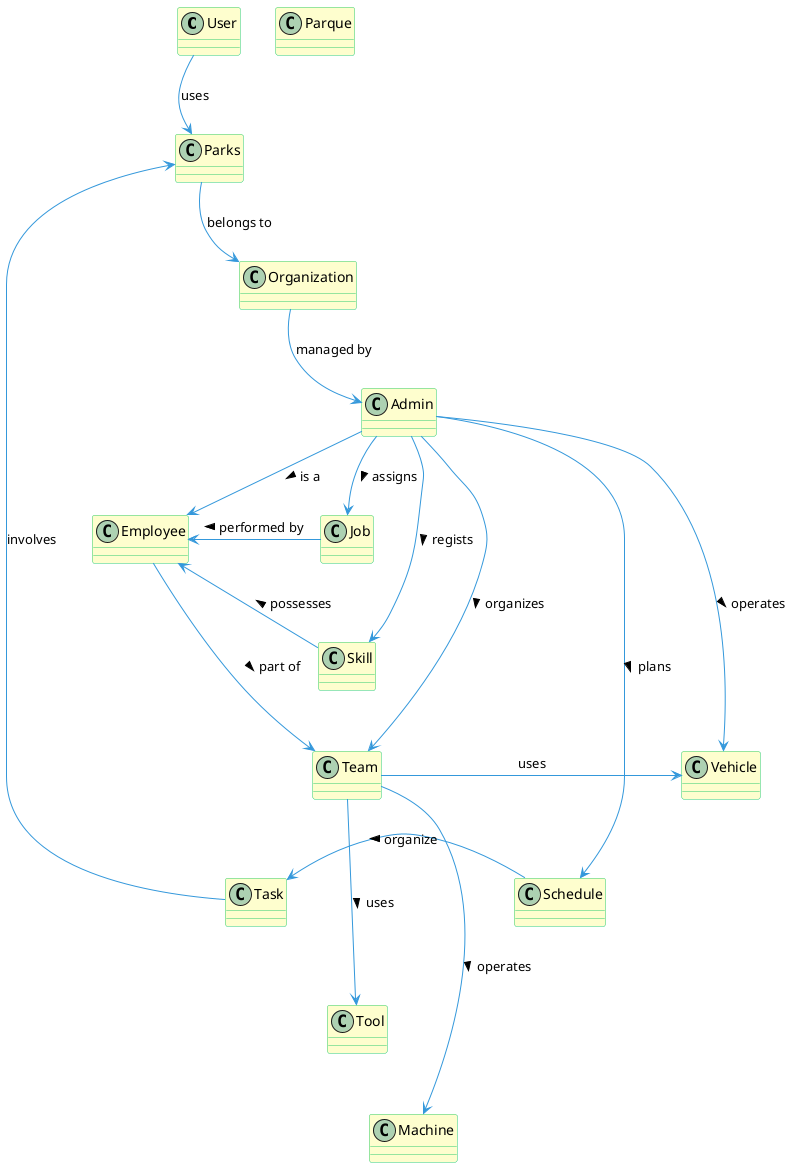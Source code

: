 @startuml

skinparam class {
    BackgroundColor #FEFECE
    ArrowColor #3498db
    BorderColor #2ecc71
}

skinparam classAttributeIconSize 0

class User {
}

class Parque {
}

class Organization {
}

class Admin {
}

class Employee {
}

class Job {
}

class Skill {
}

class Team {
}

class Vehicle {
}

class Schedule {
}

class Task {
}

class Tool {
}

class Machine {
}

' Relationships
User -down-> Parks : uses
Parks -down-> Organization : belongs to
Organization -down-> Admin : managed by
Admin -down-> Employee : is a >
Admin -down-> Job : assigns >
Admin -down-> Skill : regists >
Admin -down-> Team : organizes >
Admin -down-> Vehicle : operates >
Job -[hidden]-> Skill
Skill -[hidden]-> Team
Team -[hidden]-> Vehicle
Job -left-> Employee : performed by >
Skill -left-> Employee : possesses >
Employee -right-> Team : part of >
Team -right-> Vehicle : uses
Team -right-> Tool : uses >
Team -right-> Machine : operates >
Admin -right-> Schedule : plans >
Schedule -right-> Task : organize >
Task -up-> Parks : involves

' Layout adjustments
User -[hidden]- Parks
Parks -[hidden]- Organization
Organization -[hidden]- Admin
Admin -[hidden]- Employee
Employee -[hidden]- Job
Job -[hidden]- Skill
Skill -[hidden]- Team
Team -[hidden]- Vehicle
Vehicle -[hidden]- Schedule
Schedule -[hidden]- Task
Task -[hidden]- Tool
Tool -[hidden]- Machine

@enduml
